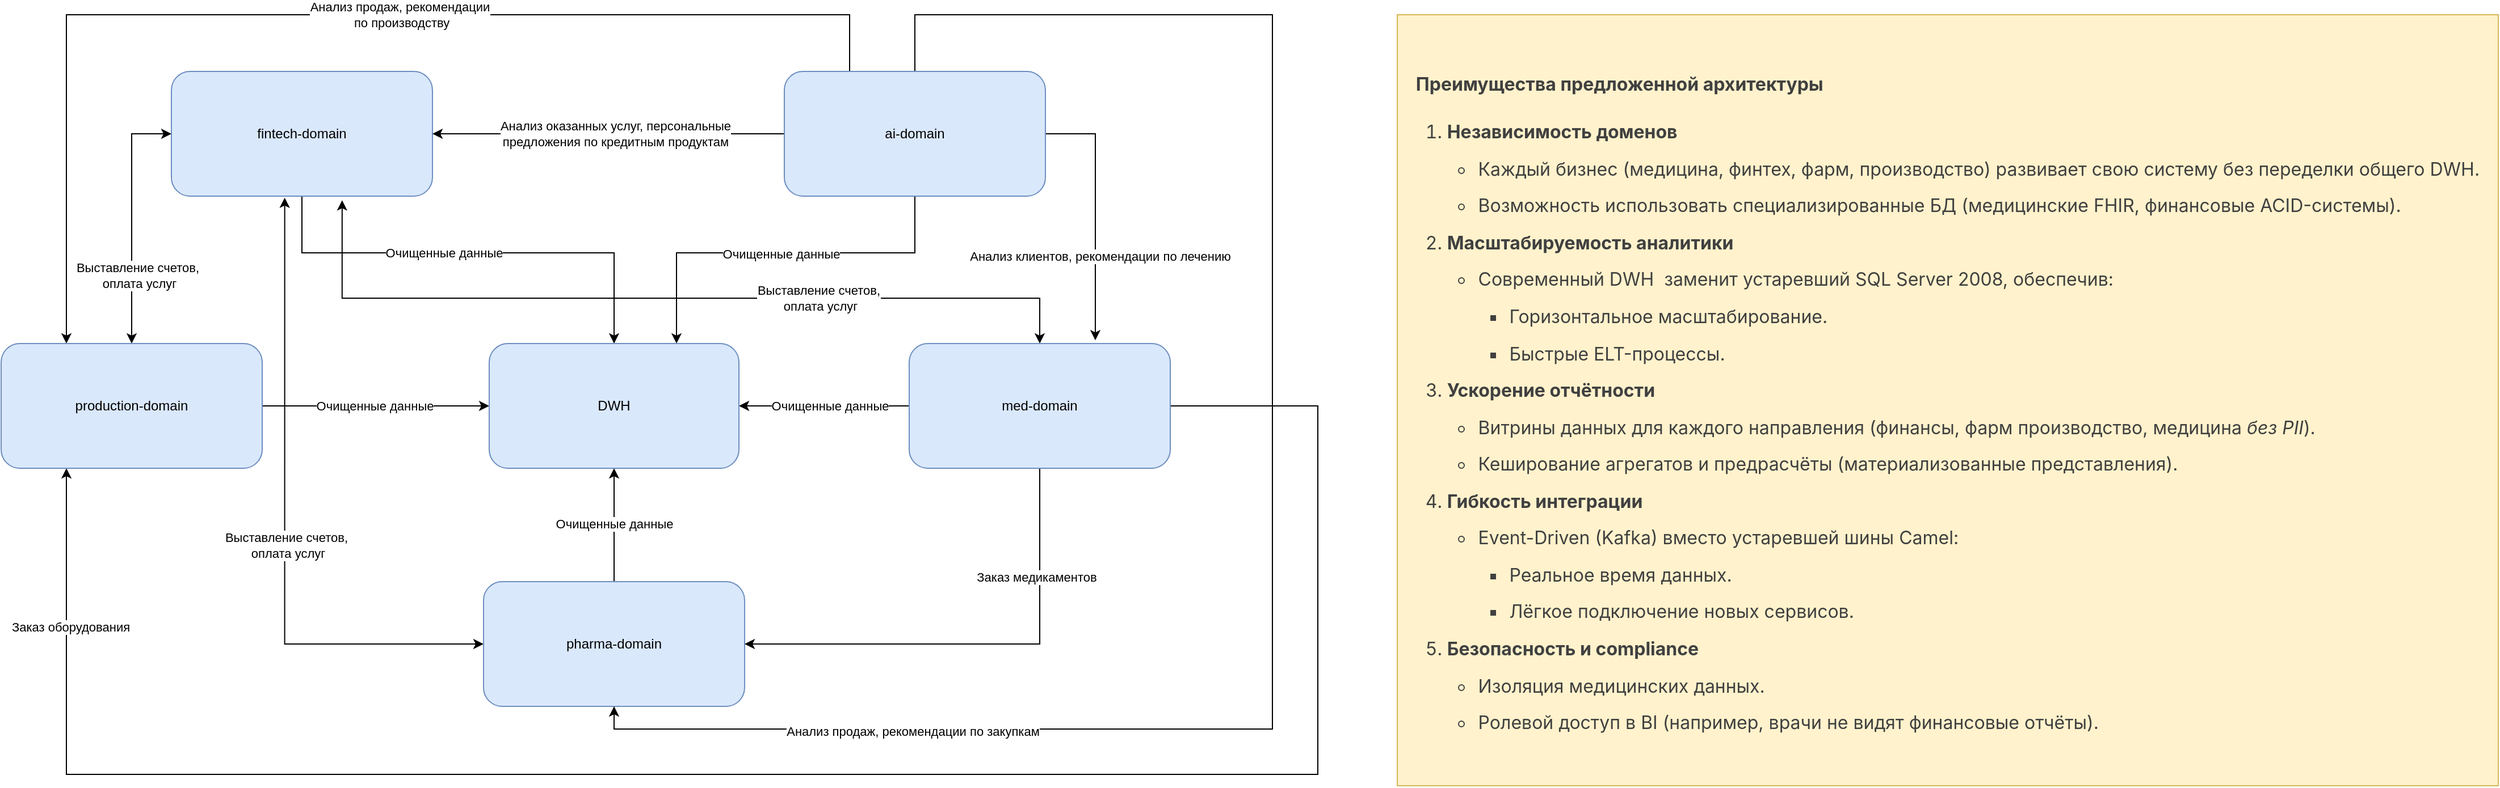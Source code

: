<mxfile version="26.2.2">
  <diagram name="Страница 1" id="zQBE9ziJD11MIniHVECq">
    <mxGraphModel dx="2255" dy="849" grid="1" gridSize="10" guides="1" tooltips="1" connect="1" arrows="1" fold="1" page="1" pageScale="1" pageWidth="827" pageHeight="1169" math="0" shadow="0">
      <root>
        <mxCell id="0" />
        <mxCell id="1" parent="0" />
        <mxCell id="8MYFQbCXYUXv31-S8Bge-22" style="edgeStyle=orthogonalEdgeStyle;rounded=0;orthogonalLoop=1;jettySize=auto;html=1;entryX=0.5;entryY=1;entryDx=0;entryDy=0;" parent="1" source="8MYFQbCXYUXv31-S8Bge-1" target="8MYFQbCXYUXv31-S8Bge-9" edge="1">
          <mxGeometry relative="1" as="geometry" />
        </mxCell>
        <mxCell id="8MYFQbCXYUXv31-S8Bge-33" style="edgeStyle=orthogonalEdgeStyle;rounded=0;orthogonalLoop=1;jettySize=auto;html=1;entryX=0.434;entryY=1.012;entryDx=0;entryDy=0;entryPerimeter=0;startArrow=classic;startFill=1;" parent="1" source="8MYFQbCXYUXv31-S8Bge-1" target="8MYFQbCXYUXv31-S8Bge-3" edge="1">
          <mxGeometry relative="1" as="geometry" />
        </mxCell>
        <mxCell id="8MYFQbCXYUXv31-S8Bge-1" value="pharma-domain" style="rounded=1;whiteSpace=wrap;html=1;fillColor=#dae8fc;strokeColor=#6c8ebf;" parent="1" vertex="1">
          <mxGeometry x="395" y="540" width="230" height="110" as="geometry" />
        </mxCell>
        <mxCell id="8MYFQbCXYUXv31-S8Bge-18" style="edgeStyle=orthogonalEdgeStyle;rounded=0;orthogonalLoop=1;jettySize=auto;html=1;entryX=1;entryY=0.5;entryDx=0;entryDy=0;" parent="1" source="8MYFQbCXYUXv31-S8Bge-2" target="8MYFQbCXYUXv31-S8Bge-9" edge="1">
          <mxGeometry relative="1" as="geometry" />
        </mxCell>
        <mxCell id="8MYFQbCXYUXv31-S8Bge-23" style="edgeStyle=orthogonalEdgeStyle;rounded=0;orthogonalLoop=1;jettySize=auto;html=1;entryX=1;entryY=0.5;entryDx=0;entryDy=0;" parent="1" source="8MYFQbCXYUXv31-S8Bge-2" target="8MYFQbCXYUXv31-S8Bge-1" edge="1">
          <mxGeometry relative="1" as="geometry">
            <Array as="points">
              <mxPoint x="885" y="595" />
            </Array>
          </mxGeometry>
        </mxCell>
        <mxCell id="8MYFQbCXYUXv31-S8Bge-24" value="Заказ медикаментов" style="edgeLabel;html=1;align=center;verticalAlign=middle;resizable=0;points=[];" parent="8MYFQbCXYUXv31-S8Bge-23" vertex="1" connectable="0">
          <mxGeometry x="-0.54" y="-3" relative="1" as="geometry">
            <mxPoint as="offset" />
          </mxGeometry>
        </mxCell>
        <mxCell id="8MYFQbCXYUXv31-S8Bge-29" style="edgeStyle=orthogonalEdgeStyle;rounded=0;orthogonalLoop=1;jettySize=auto;html=1;entryX=0.25;entryY=1;entryDx=0;entryDy=0;" parent="1" source="8MYFQbCXYUXv31-S8Bge-2" target="8MYFQbCXYUXv31-S8Bge-5" edge="1">
          <mxGeometry relative="1" as="geometry">
            <Array as="points">
              <mxPoint x="1130" y="385" />
              <mxPoint x="1130" y="710" />
              <mxPoint x="27" y="710" />
            </Array>
          </mxGeometry>
        </mxCell>
        <mxCell id="8MYFQbCXYUXv31-S8Bge-30" value="Заказ оборудования" style="edgeLabel;html=1;align=center;verticalAlign=middle;resizable=0;points=[];" parent="8MYFQbCXYUXv31-S8Bge-29" vertex="1" connectable="0">
          <mxGeometry x="0.813" y="2" relative="1" as="geometry">
            <mxPoint x="5" y="-31" as="offset" />
          </mxGeometry>
        </mxCell>
        <mxCell id="8MYFQbCXYUXv31-S8Bge-35" style="edgeStyle=orthogonalEdgeStyle;rounded=0;orthogonalLoop=1;jettySize=auto;html=1;startArrow=classic;startFill=1;exitX=0.5;exitY=0;exitDx=0;exitDy=0;entryX=0.654;entryY=1.033;entryDx=0;entryDy=0;entryPerimeter=0;" parent="1" source="8MYFQbCXYUXv31-S8Bge-2" target="8MYFQbCXYUXv31-S8Bge-3" edge="1">
          <mxGeometry relative="1" as="geometry">
            <mxPoint x="270" y="190" as="targetPoint" />
            <Array as="points">
              <mxPoint x="885" y="290" />
              <mxPoint x="270" y="290" />
            </Array>
          </mxGeometry>
        </mxCell>
        <mxCell id="8MYFQbCXYUXv31-S8Bge-2" value="med-domain" style="rounded=1;whiteSpace=wrap;html=1;fillColor=#dae8fc;strokeColor=#6c8ebf;" parent="1" vertex="1">
          <mxGeometry x="770" y="330" width="230" height="110" as="geometry" />
        </mxCell>
        <mxCell id="8MYFQbCXYUXv31-S8Bge-14" style="edgeStyle=orthogonalEdgeStyle;rounded=0;orthogonalLoop=1;jettySize=auto;html=1;" parent="1" source="8MYFQbCXYUXv31-S8Bge-3" target="8MYFQbCXYUXv31-S8Bge-9" edge="1">
          <mxGeometry relative="1" as="geometry">
            <Array as="points">
              <mxPoint x="235" y="250" />
              <mxPoint x="510" y="250" />
            </Array>
          </mxGeometry>
        </mxCell>
        <mxCell id="8MYFQbCXYUXv31-S8Bge-3" value="fintech-domain" style="rounded=1;whiteSpace=wrap;html=1;fillColor=#dae8fc;strokeColor=#6c8ebf;" parent="1" vertex="1">
          <mxGeometry x="120" y="90" width="230" height="110" as="geometry" />
        </mxCell>
        <mxCell id="8MYFQbCXYUXv31-S8Bge-7" style="edgeStyle=orthogonalEdgeStyle;rounded=0;orthogonalLoop=1;jettySize=auto;html=1;entryX=1;entryY=0.5;entryDx=0;entryDy=0;" parent="1" source="8MYFQbCXYUXv31-S8Bge-4" target="8MYFQbCXYUXv31-S8Bge-3" edge="1">
          <mxGeometry relative="1" as="geometry" />
        </mxCell>
        <mxCell id="8MYFQbCXYUXv31-S8Bge-8" value="Анализ оказанных услуг, персональные &lt;br&gt;предложения по кредитным продуктам" style="edgeLabel;html=1;align=center;verticalAlign=middle;resizable=0;points=[];" parent="8MYFQbCXYUXv31-S8Bge-7" vertex="1" connectable="0">
          <mxGeometry x="-0.275" y="-3" relative="1" as="geometry">
            <mxPoint x="-37" y="3" as="offset" />
          </mxGeometry>
        </mxCell>
        <mxCell id="8MYFQbCXYUXv31-S8Bge-10" style="edgeStyle=orthogonalEdgeStyle;rounded=0;orthogonalLoop=1;jettySize=auto;html=1;entryX=0.713;entryY=-0.026;entryDx=0;entryDy=0;entryPerimeter=0;exitX=1;exitY=0.5;exitDx=0;exitDy=0;" parent="1" source="8MYFQbCXYUXv31-S8Bge-4" target="8MYFQbCXYUXv31-S8Bge-2" edge="1">
          <mxGeometry relative="1" as="geometry" />
        </mxCell>
        <mxCell id="8MYFQbCXYUXv31-S8Bge-11" value="Анализ клиентов, рекомендации по лечению" style="edgeLabel;html=1;align=center;verticalAlign=middle;resizable=0;points=[];" parent="8MYFQbCXYUXv31-S8Bge-10" vertex="1" connectable="0">
          <mxGeometry x="0.344" y="4" relative="1" as="geometry">
            <mxPoint as="offset" />
          </mxGeometry>
        </mxCell>
        <mxCell id="8MYFQbCXYUXv31-S8Bge-12" style="edgeStyle=orthogonalEdgeStyle;rounded=0;orthogonalLoop=1;jettySize=auto;html=1;entryX=0.75;entryY=0;entryDx=0;entryDy=0;" parent="1" source="8MYFQbCXYUXv31-S8Bge-4" target="8MYFQbCXYUXv31-S8Bge-9" edge="1">
          <mxGeometry relative="1" as="geometry">
            <Array as="points">
              <mxPoint x="775" y="250" />
              <mxPoint x="565" y="250" />
            </Array>
          </mxGeometry>
        </mxCell>
        <mxCell id="8MYFQbCXYUXv31-S8Bge-13" value="Очищенные данные" style="edgeLabel;html=1;align=center;verticalAlign=middle;resizable=0;points=[];" parent="8MYFQbCXYUXv31-S8Bge-12" vertex="1" connectable="0">
          <mxGeometry x="-0.008" y="1" relative="1" as="geometry">
            <mxPoint as="offset" />
          </mxGeometry>
        </mxCell>
        <mxCell id="8MYFQbCXYUXv31-S8Bge-25" style="edgeStyle=orthogonalEdgeStyle;rounded=0;orthogonalLoop=1;jettySize=auto;html=1;entryX=0.5;entryY=1;entryDx=0;entryDy=0;" parent="1" source="8MYFQbCXYUXv31-S8Bge-4" target="8MYFQbCXYUXv31-S8Bge-1" edge="1">
          <mxGeometry relative="1" as="geometry">
            <Array as="points">
              <mxPoint x="775" y="40" />
              <mxPoint x="1090" y="40" />
              <mxPoint x="1090" y="670" />
              <mxPoint x="510" y="670" />
            </Array>
          </mxGeometry>
        </mxCell>
        <mxCell id="8MYFQbCXYUXv31-S8Bge-26" value="Анализ продаж, рекомендации по закупкам" style="edgeLabel;html=1;align=center;verticalAlign=middle;resizable=0;points=[];" parent="8MYFQbCXYUXv31-S8Bge-25" vertex="1" connectable="0">
          <mxGeometry x="0.647" y="2" relative="1" as="geometry">
            <mxPoint x="1" as="offset" />
          </mxGeometry>
        </mxCell>
        <mxCell id="8MYFQbCXYUXv31-S8Bge-27" style="edgeStyle=orthogonalEdgeStyle;rounded=0;orthogonalLoop=1;jettySize=auto;html=1;exitX=0.25;exitY=0;exitDx=0;exitDy=0;entryX=0.25;entryY=0;entryDx=0;entryDy=0;" parent="1" source="8MYFQbCXYUXv31-S8Bge-4" target="8MYFQbCXYUXv31-S8Bge-5" edge="1">
          <mxGeometry relative="1" as="geometry">
            <Array as="points">
              <mxPoint x="717" y="40" />
              <mxPoint x="27" y="40" />
            </Array>
          </mxGeometry>
        </mxCell>
        <mxCell id="8MYFQbCXYUXv31-S8Bge-28" value="Анализ продаж, рекомендации&lt;br&gt;&amp;nbsp;по производству" style="edgeLabel;html=1;align=center;verticalAlign=middle;resizable=0;points=[];" parent="8MYFQbCXYUXv31-S8Bge-27" vertex="1" connectable="0">
          <mxGeometry x="0.807" y="1" relative="1" as="geometry">
            <mxPoint x="292" y="-191" as="offset" />
          </mxGeometry>
        </mxCell>
        <mxCell id="8MYFQbCXYUXv31-S8Bge-4" value="ai-domain" style="rounded=1;whiteSpace=wrap;html=1;fillColor=#dae8fc;strokeColor=#6c8ebf;" parent="1" vertex="1">
          <mxGeometry x="660" y="90" width="230" height="110" as="geometry" />
        </mxCell>
        <mxCell id="8MYFQbCXYUXv31-S8Bge-16" style="edgeStyle=orthogonalEdgeStyle;rounded=0;orthogonalLoop=1;jettySize=auto;html=1;entryX=0;entryY=0.5;entryDx=0;entryDy=0;" parent="1" source="8MYFQbCXYUXv31-S8Bge-5" target="8MYFQbCXYUXv31-S8Bge-9" edge="1">
          <mxGeometry relative="1" as="geometry" />
        </mxCell>
        <mxCell id="8MYFQbCXYUXv31-S8Bge-31" style="edgeStyle=orthogonalEdgeStyle;rounded=0;orthogonalLoop=1;jettySize=auto;html=1;exitX=0.5;exitY=0;exitDx=0;exitDy=0;entryX=0;entryY=0.5;entryDx=0;entryDy=0;startArrow=classic;startFill=1;" parent="1" source="8MYFQbCXYUXv31-S8Bge-5" target="8MYFQbCXYUXv31-S8Bge-3" edge="1">
          <mxGeometry relative="1" as="geometry" />
        </mxCell>
        <mxCell id="8MYFQbCXYUXv31-S8Bge-32" value="Выставление счетов,&lt;br&gt;&amp;nbsp;оплата услуг" style="edgeLabel;html=1;align=center;verticalAlign=middle;resizable=0;points=[];" parent="8MYFQbCXYUXv31-S8Bge-31" vertex="1" connectable="0">
          <mxGeometry x="-0.557" relative="1" as="geometry">
            <mxPoint x="5" y="-12" as="offset" />
          </mxGeometry>
        </mxCell>
        <mxCell id="8MYFQbCXYUXv31-S8Bge-5" value="production-domain" style="rounded=1;whiteSpace=wrap;html=1;fillColor=#dae8fc;strokeColor=#6c8ebf;" parent="1" vertex="1">
          <mxGeometry x="-30" y="330" width="230" height="110" as="geometry" />
        </mxCell>
        <mxCell id="8MYFQbCXYUXv31-S8Bge-9" value="DWH" style="rounded=1;whiteSpace=wrap;html=1;fillColor=#dae8fc;strokeColor=#6c8ebf;" parent="1" vertex="1">
          <mxGeometry x="400" y="330" width="220" height="110" as="geometry" />
        </mxCell>
        <mxCell id="8MYFQbCXYUXv31-S8Bge-15" value="Очищенные данные" style="edgeLabel;html=1;align=center;verticalAlign=middle;resizable=0;points=[];" parent="1" vertex="1" connectable="0">
          <mxGeometry x="360.005" y="250" as="geometry" />
        </mxCell>
        <mxCell id="8MYFQbCXYUXv31-S8Bge-17" value="Очищенные данные" style="edgeLabel;html=1;align=center;verticalAlign=middle;resizable=0;points=[];" parent="1" vertex="1" connectable="0">
          <mxGeometry x="299.005" y="385" as="geometry" />
        </mxCell>
        <mxCell id="8MYFQbCXYUXv31-S8Bge-19" value="Очищенные данные" style="edgeLabel;html=1;align=center;verticalAlign=middle;resizable=0;points=[];" parent="1" vertex="1" connectable="0">
          <mxGeometry x="700.005" y="385" as="geometry" />
        </mxCell>
        <mxCell id="8MYFQbCXYUXv31-S8Bge-21" value="Очищенные данные" style="edgeLabel;html=1;align=center;verticalAlign=middle;resizable=0;points=[];" parent="1" vertex="1" connectable="0">
          <mxGeometry x="390.005" y="280" as="geometry">
            <mxPoint x="120" y="209" as="offset" />
          </mxGeometry>
        </mxCell>
        <mxCell id="8MYFQbCXYUXv31-S8Bge-34" value="Выставление счетов,&lt;br&gt;&amp;nbsp;оплата услуг" style="edgeLabel;html=1;align=center;verticalAlign=middle;resizable=0;points=[];" parent="1" vertex="1" connectable="0">
          <mxGeometry x="110" y="280.005" as="geometry">
            <mxPoint x="111" y="228" as="offset" />
          </mxGeometry>
        </mxCell>
        <mxCell id="8MYFQbCXYUXv31-S8Bge-36" value="Выставление счетов,&lt;br&gt;&amp;nbsp;оплата услуг" style="edgeLabel;html=1;align=center;verticalAlign=middle;resizable=0;points=[];" parent="1" vertex="1" connectable="0">
          <mxGeometry x="690" y="289.765" as="geometry" />
        </mxCell>
        <mxCell id="8MYFQbCXYUXv31-S8Bge-37" value="" style="rounded=0;whiteSpace=wrap;html=1;fillColor=#fff2cc;strokeColor=#d6b656;" parent="1" vertex="1">
          <mxGeometry x="1200" y="40" width="970" height="680" as="geometry" />
        </mxCell>
        <mxCell id="8MYFQbCXYUXv31-S8Bge-38" value="&lt;h4 style=&quot;font-weight: 500; font-size: 16.002px; line-height: 28.575px; margin: 18.288px 0px 13.716px; color: rgb(64, 64, 64); font-family: DeepSeek-CJK-patch, Inter, system-ui, -apple-system, BlinkMacSystemFont, &amp;quot;Segoe UI&amp;quot;, Roboto, &amp;quot;Noto Sans&amp;quot;, Ubuntu, Cantarell, &amp;quot;Helvetica Neue&amp;quot;, Oxygen, &amp;quot;Open Sans&amp;quot;, sans-serif; text-align: start;&quot;&gt;&lt;strong style=&quot;&quot;&gt;Преимущества предложенной архитектуры&lt;/strong&gt;&lt;/h4&gt;&lt;ol style=&quot;margin: 13.716px 0px; padding-left: 27.432px; color: rgb(64, 64, 64); font-family: DeepSeek-CJK-patch, Inter, system-ui, -apple-system, BlinkMacSystemFont, &amp;quot;Segoe UI&amp;quot;, Roboto, &amp;quot;Noto Sans&amp;quot;, Ubuntu, Cantarell, &amp;quot;Helvetica Neue&amp;quot;, Oxygen, &amp;quot;Open Sans&amp;quot;, sans-serif; font-size: 16.002px; text-align: start;&quot; start=&quot;1&quot;&gt;&lt;li style=&quot;&quot;&gt;&lt;p style=&quot;margin: 0px 0px 4px; font-size: 16.002px; line-height: 28.575px;&quot; class=&quot;ds-markdown-paragraph&quot;&gt;&lt;strong&gt;Независимость доменов&lt;/strong&gt;&lt;/p&gt;&lt;ul style=&quot;margin: 4px 0px 0px; padding-left: 27.432px;&quot;&gt;&lt;li&gt;&lt;p style=&quot;margin-top: 0px; margin-right: 0px; margin-bottom: 0px !important; margin-left: 0px; font-size: 16.002px; line-height: 28.575px;&quot; class=&quot;ds-markdown-paragraph&quot;&gt;Каждый бизнес (медицина, финтех, фарм, производство) развивает свою систему без переделки общего DWH.&lt;/p&gt;&lt;/li&gt;&lt;li style=&quot;margin-top: 4px;&quot;&gt;&lt;p style=&quot;margin-top: 0px; margin-right: 0px; margin-bottom: 0px !important; margin-left: 0px; font-size: 16.002px; line-height: 28.575px;&quot; class=&quot;ds-markdown-paragraph&quot;&gt;Возможность использовать специализированные БД (медицинские FHIR, финансовые ACID-системы).&lt;/p&gt;&lt;/li&gt;&lt;/ul&gt;&lt;/li&gt;&lt;li style=&quot;margin-top: 4px;&quot;&gt;&lt;p style=&quot;margin: 0px 0px 4px; font-size: 16.002px; line-height: 28.575px;&quot; class=&quot;ds-markdown-paragraph&quot;&gt;&lt;strong&gt;Масштабируемость аналитики&lt;/strong&gt;&lt;/p&gt;&lt;ul style=&quot;margin: 4px 0px 0px; padding-left: 27.432px;&quot;&gt;&lt;li&gt;&lt;p style=&quot;margin: 0px 0px 4px; font-size: 16.002px; line-height: 28.575px;&quot; class=&quot;ds-markdown-paragraph&quot;&gt;Современный DWH&amp;nbsp; заменит устаревший SQL Server 2008, обеспечив:&lt;/p&gt;&lt;ul style=&quot;margin: 4px 0px 0px; padding-left: 27.432px;&quot;&gt;&lt;li&gt;&lt;p style=&quot;margin-top: 0px; margin-right: 0px; margin-bottom: 0px !important; margin-left: 0px; font-size: 16.002px; line-height: 28.575px;&quot; class=&quot;ds-markdown-paragraph&quot;&gt;Горизонтальное масштабирование.&lt;/p&gt;&lt;/li&gt;&lt;li style=&quot;margin-top: 4px;&quot;&gt;&lt;p style=&quot;margin-top: 0px; margin-right: 0px; margin-bottom: 0px !important; margin-left: 0px; font-size: 16.002px; line-height: 28.575px;&quot; class=&quot;ds-markdown-paragraph&quot;&gt;Быстрые ELT-процессы.&lt;/p&gt;&lt;/li&gt;&lt;/ul&gt;&lt;/li&gt;&lt;/ul&gt;&lt;/li&gt;&lt;li style=&quot;margin-top: 4px;&quot;&gt;&lt;p style=&quot;margin: 0px 0px 4px; font-size: 16.002px; line-height: 28.575px;&quot; class=&quot;ds-markdown-paragraph&quot;&gt;&lt;strong&gt;Ускорение отчётности&lt;/strong&gt;&lt;/p&gt;&lt;ul style=&quot;margin: 4px 0px 0px; padding-left: 27.432px;&quot;&gt;&lt;li&gt;&lt;p style=&quot;margin-top: 0px; margin-right: 0px; margin-bottom: 0px !important; margin-left: 0px; font-size: 16.002px; line-height: 28.575px;&quot; class=&quot;ds-markdown-paragraph&quot;&gt;Витрины данных для каждого направления (финансы, фарм производство, медицина&amp;nbsp;&lt;em&gt;без PII&lt;/em&gt;).&lt;/p&gt;&lt;/li&gt;&lt;li style=&quot;margin-top: 4px;&quot;&gt;&lt;p style=&quot;margin-top: 0px; margin-right: 0px; margin-bottom: 0px !important; margin-left: 0px; font-size: 16.002px; line-height: 28.575px;&quot; class=&quot;ds-markdown-paragraph&quot;&gt;Кеширование агрегатов и предрасчёты (материализованные представления).&lt;/p&gt;&lt;/li&gt;&lt;/ul&gt;&lt;/li&gt;&lt;li style=&quot;margin-top: 4px;&quot;&gt;&lt;p style=&quot;margin: 0px 0px 4px; font-size: 16.002px; line-height: 28.575px;&quot; class=&quot;ds-markdown-paragraph&quot;&gt;&lt;strong&gt;Гибкость интеграции&lt;/strong&gt;&lt;/p&gt;&lt;ul style=&quot;margin: 4px 0px 0px; padding-left: 27.432px;&quot;&gt;&lt;li&gt;&lt;p style=&quot;margin: 0px 0px 4px; font-size: 16.002px; line-height: 28.575px;&quot; class=&quot;ds-markdown-paragraph&quot;&gt;Event-Driven (Kafka) вместо устаревшей шины Camel:&lt;/p&gt;&lt;ul style=&quot;margin: 4px 0px 0px; padding-left: 27.432px;&quot;&gt;&lt;li&gt;&lt;p style=&quot;margin-top: 0px; margin-right: 0px; margin-bottom: 0px !important; margin-left: 0px; font-size: 16.002px; line-height: 28.575px;&quot; class=&quot;ds-markdown-paragraph&quot;&gt;Реальное время данных.&lt;/p&gt;&lt;/li&gt;&lt;li style=&quot;margin-top: 4px;&quot;&gt;&lt;p style=&quot;margin-top: 0px; margin-right: 0px; margin-bottom: 0px !important; margin-left: 0px; font-size: 16.002px; line-height: 28.575px;&quot; class=&quot;ds-markdown-paragraph&quot;&gt;Лёгкое подключение новых сервисов.&lt;/p&gt;&lt;/li&gt;&lt;/ul&gt;&lt;/li&gt;&lt;/ul&gt;&lt;/li&gt;&lt;li style=&quot;margin-top: 4px;&quot;&gt;&lt;p style=&quot;margin: 0px 0px 4px; font-size: 16.002px; line-height: 28.575px;&quot; class=&quot;ds-markdown-paragraph&quot;&gt;&lt;strong&gt;Безопасность и compliance&lt;/strong&gt;&lt;/p&gt;&lt;ul style=&quot;margin: 4px 0px 0px; padding-left: 27.432px;&quot;&gt;&lt;li style=&quot;&quot;&gt;&lt;p style=&quot;margin-top: 0px; margin-right: 0px; margin-bottom: 0px !important; margin-left: 0px; font-size: 16.002px; line-height: 28.575px;&quot; class=&quot;ds-markdown-paragraph&quot;&gt;Изоляция медицинских данных.&lt;/p&gt;&lt;/li&gt;&lt;li style=&quot;margin-top: 4px;&quot;&gt;&lt;p style=&quot;margin-top: 0px; margin-right: 0px; margin-left: 0px; font-size: 16.002px; line-height: 28.575px; margin-bottom: 0px !important;&quot; class=&quot;ds-markdown-paragraph&quot;&gt;Ролевой доступ в BI (например, врачи не видят финансовые отчёты).&lt;/p&gt;&lt;/li&gt;&lt;/ul&gt;&lt;/li&gt;&lt;/ol&gt;" style="text;html=1;strokeColor=none;fillColor=none;align=center;verticalAlign=middle;whiteSpace=wrap;rounded=0;" parent="1" vertex="1">
          <mxGeometry x="1200" y="40" width="970" height="680" as="geometry" />
        </mxCell>
      </root>
    </mxGraphModel>
  </diagram>
</mxfile>
